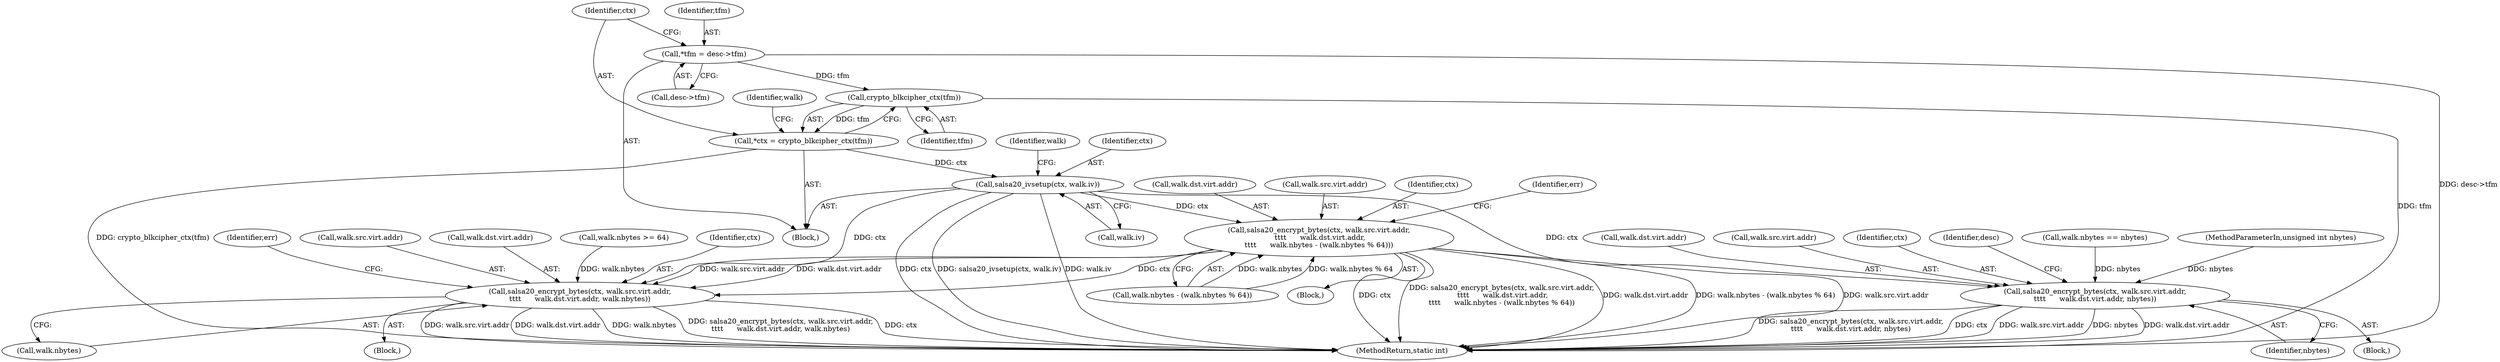 digraph "1_linux_ecaaab5649781c5a0effdaf298a925063020500e@pointer" {
"1000108" [label="(Call,*tfm = desc->tfm)"];
"1000116" [label="(Call,crypto_blkcipher_ctx(tfm))"];
"1000114" [label="(Call,*ctx = crypto_blkcipher_ctx(tfm))"];
"1000132" [label="(Call,salsa20_ivsetup(ctx, walk.iv))"];
"1000145" [label="(Call,salsa20_encrypt_bytes(ctx, walk.src.virt.addr,\n\t\t\t\t      walk.dst.virt.addr, nbytes))"];
"1000175" [label="(Call,salsa20_encrypt_bytes(ctx, walk.src.virt.addr,\n \t\t\t\t      walk.dst.virt.addr,\n\t\t\t\t      walk.nbytes - (walk.nbytes % 64)))"];
"1000216" [label="(Call,salsa20_encrypt_bytes(ctx, walk.src.virt.addr,\n\t\t\t\t      walk.dst.virt.addr, walk.nbytes))"];
"1000109" [label="(Identifier,tfm)"];
"1000141" [label="(Identifier,walk)"];
"1000176" [label="(Identifier,ctx)"];
"1000121" [label="(Identifier,walk)"];
"1000201" [label="(Identifier,err)"];
"1000147" [label="(Call,walk.src.virt.addr)"];
"1000146" [label="(Identifier,ctx)"];
"1000184" [label="(Call,walk.dst.virt.addr)"];
"1000164" [label="(Identifier,desc)"];
"1000232" [label="(Call,walk.nbytes)"];
"1000175" [label="(Call,salsa20_encrypt_bytes(ctx, walk.src.virt.addr,\n \t\t\t\t      walk.dst.virt.addr,\n\t\t\t\t      walk.nbytes - (walk.nbytes % 64)))"];
"1000177" [label="(Call,walk.src.virt.addr)"];
"1000218" [label="(Call,walk.src.virt.addr)"];
"1000139" [label="(Call,walk.nbytes == nbytes)"];
"1000105" [label="(Block,)"];
"1000216" [label="(Call,salsa20_encrypt_bytes(ctx, walk.src.virt.addr,\n\t\t\t\t      walk.dst.virt.addr, walk.nbytes))"];
"1000114" [label="(Call,*ctx = crypto_blkcipher_ctx(tfm))"];
"1000161" [label="(Identifier,nbytes)"];
"1000174" [label="(Block,)"];
"1000115" [label="(Identifier,ctx)"];
"1000191" [label="(Call,walk.nbytes - (walk.nbytes % 64))"];
"1000132" [label="(Call,salsa20_ivsetup(ctx, walk.iv))"];
"1000104" [label="(MethodParameterIn,unsigned int nbytes)"];
"1000116" [label="(Call,crypto_blkcipher_ctx(tfm))"];
"1000133" [label="(Identifier,ctx)"];
"1000134" [label="(Call,walk.iv)"];
"1000225" [label="(Call,walk.dst.virt.addr)"];
"1000145" [label="(Call,salsa20_encrypt_bytes(ctx, walk.src.virt.addr,\n\t\t\t\t      walk.dst.virt.addr, nbytes))"];
"1000154" [label="(Call,walk.dst.virt.addr)"];
"1000108" [label="(Call,*tfm = desc->tfm)"];
"1000169" [label="(Call,walk.nbytes >= 64)"];
"1000215" [label="(Block,)"];
"1000236" [label="(Identifier,err)"];
"1000244" [label="(MethodReturn,static int)"];
"1000117" [label="(Identifier,tfm)"];
"1000217" [label="(Identifier,ctx)"];
"1000144" [label="(Block,)"];
"1000110" [label="(Call,desc->tfm)"];
"1000108" -> "1000105"  [label="AST: "];
"1000108" -> "1000110"  [label="CFG: "];
"1000109" -> "1000108"  [label="AST: "];
"1000110" -> "1000108"  [label="AST: "];
"1000115" -> "1000108"  [label="CFG: "];
"1000108" -> "1000244"  [label="DDG: desc->tfm"];
"1000108" -> "1000116"  [label="DDG: tfm"];
"1000116" -> "1000114"  [label="AST: "];
"1000116" -> "1000117"  [label="CFG: "];
"1000117" -> "1000116"  [label="AST: "];
"1000114" -> "1000116"  [label="CFG: "];
"1000116" -> "1000244"  [label="DDG: tfm"];
"1000116" -> "1000114"  [label="DDG: tfm"];
"1000114" -> "1000105"  [label="AST: "];
"1000115" -> "1000114"  [label="AST: "];
"1000121" -> "1000114"  [label="CFG: "];
"1000114" -> "1000244"  [label="DDG: crypto_blkcipher_ctx(tfm)"];
"1000114" -> "1000132"  [label="DDG: ctx"];
"1000132" -> "1000105"  [label="AST: "];
"1000132" -> "1000134"  [label="CFG: "];
"1000133" -> "1000132"  [label="AST: "];
"1000134" -> "1000132"  [label="AST: "];
"1000141" -> "1000132"  [label="CFG: "];
"1000132" -> "1000244"  [label="DDG: salsa20_ivsetup(ctx, walk.iv)"];
"1000132" -> "1000244"  [label="DDG: walk.iv"];
"1000132" -> "1000244"  [label="DDG: ctx"];
"1000132" -> "1000145"  [label="DDG: ctx"];
"1000132" -> "1000175"  [label="DDG: ctx"];
"1000132" -> "1000216"  [label="DDG: ctx"];
"1000145" -> "1000144"  [label="AST: "];
"1000145" -> "1000161"  [label="CFG: "];
"1000146" -> "1000145"  [label="AST: "];
"1000147" -> "1000145"  [label="AST: "];
"1000154" -> "1000145"  [label="AST: "];
"1000161" -> "1000145"  [label="AST: "];
"1000164" -> "1000145"  [label="CFG: "];
"1000145" -> "1000244"  [label="DDG: walk.dst.virt.addr"];
"1000145" -> "1000244"  [label="DDG: salsa20_encrypt_bytes(ctx, walk.src.virt.addr,\n\t\t\t\t      walk.dst.virt.addr, nbytes)"];
"1000145" -> "1000244"  [label="DDG: ctx"];
"1000145" -> "1000244"  [label="DDG: walk.src.virt.addr"];
"1000145" -> "1000244"  [label="DDG: nbytes"];
"1000139" -> "1000145"  [label="DDG: nbytes"];
"1000104" -> "1000145"  [label="DDG: nbytes"];
"1000175" -> "1000174"  [label="AST: "];
"1000175" -> "1000191"  [label="CFG: "];
"1000176" -> "1000175"  [label="AST: "];
"1000177" -> "1000175"  [label="AST: "];
"1000184" -> "1000175"  [label="AST: "];
"1000191" -> "1000175"  [label="AST: "];
"1000201" -> "1000175"  [label="CFG: "];
"1000175" -> "1000244"  [label="DDG: ctx"];
"1000175" -> "1000244"  [label="DDG: salsa20_encrypt_bytes(ctx, walk.src.virt.addr,\n \t\t\t\t      walk.dst.virt.addr,\n\t\t\t\t      walk.nbytes - (walk.nbytes % 64))"];
"1000175" -> "1000244"  [label="DDG: walk.dst.virt.addr"];
"1000175" -> "1000244"  [label="DDG: walk.nbytes - (walk.nbytes % 64)"];
"1000175" -> "1000244"  [label="DDG: walk.src.virt.addr"];
"1000191" -> "1000175"  [label="DDG: walk.nbytes"];
"1000191" -> "1000175"  [label="DDG: walk.nbytes % 64"];
"1000175" -> "1000216"  [label="DDG: ctx"];
"1000175" -> "1000216"  [label="DDG: walk.src.virt.addr"];
"1000175" -> "1000216"  [label="DDG: walk.dst.virt.addr"];
"1000216" -> "1000215"  [label="AST: "];
"1000216" -> "1000232"  [label="CFG: "];
"1000217" -> "1000216"  [label="AST: "];
"1000218" -> "1000216"  [label="AST: "];
"1000225" -> "1000216"  [label="AST: "];
"1000232" -> "1000216"  [label="AST: "];
"1000236" -> "1000216"  [label="CFG: "];
"1000216" -> "1000244"  [label="DDG: walk.dst.virt.addr"];
"1000216" -> "1000244"  [label="DDG: walk.nbytes"];
"1000216" -> "1000244"  [label="DDG: salsa20_encrypt_bytes(ctx, walk.src.virt.addr,\n\t\t\t\t      walk.dst.virt.addr, walk.nbytes)"];
"1000216" -> "1000244"  [label="DDG: ctx"];
"1000216" -> "1000244"  [label="DDG: walk.src.virt.addr"];
"1000169" -> "1000216"  [label="DDG: walk.nbytes"];
}
